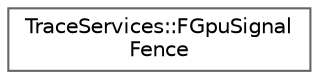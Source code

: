 digraph "Graphical Class Hierarchy"
{
 // INTERACTIVE_SVG=YES
 // LATEX_PDF_SIZE
  bgcolor="transparent";
  edge [fontname=Helvetica,fontsize=10,labelfontname=Helvetica,labelfontsize=10];
  node [fontname=Helvetica,fontsize=10,shape=box,height=0.2,width=0.4];
  rankdir="LR";
  Node0 [id="Node000000",label="TraceServices::FGpuSignal\lFence",height=0.2,width=0.4,color="grey40", fillcolor="white", style="filled",URL="$d3/d2b/structTraceServices_1_1FGpuSignalFence.html",tooltip=" "];
}
